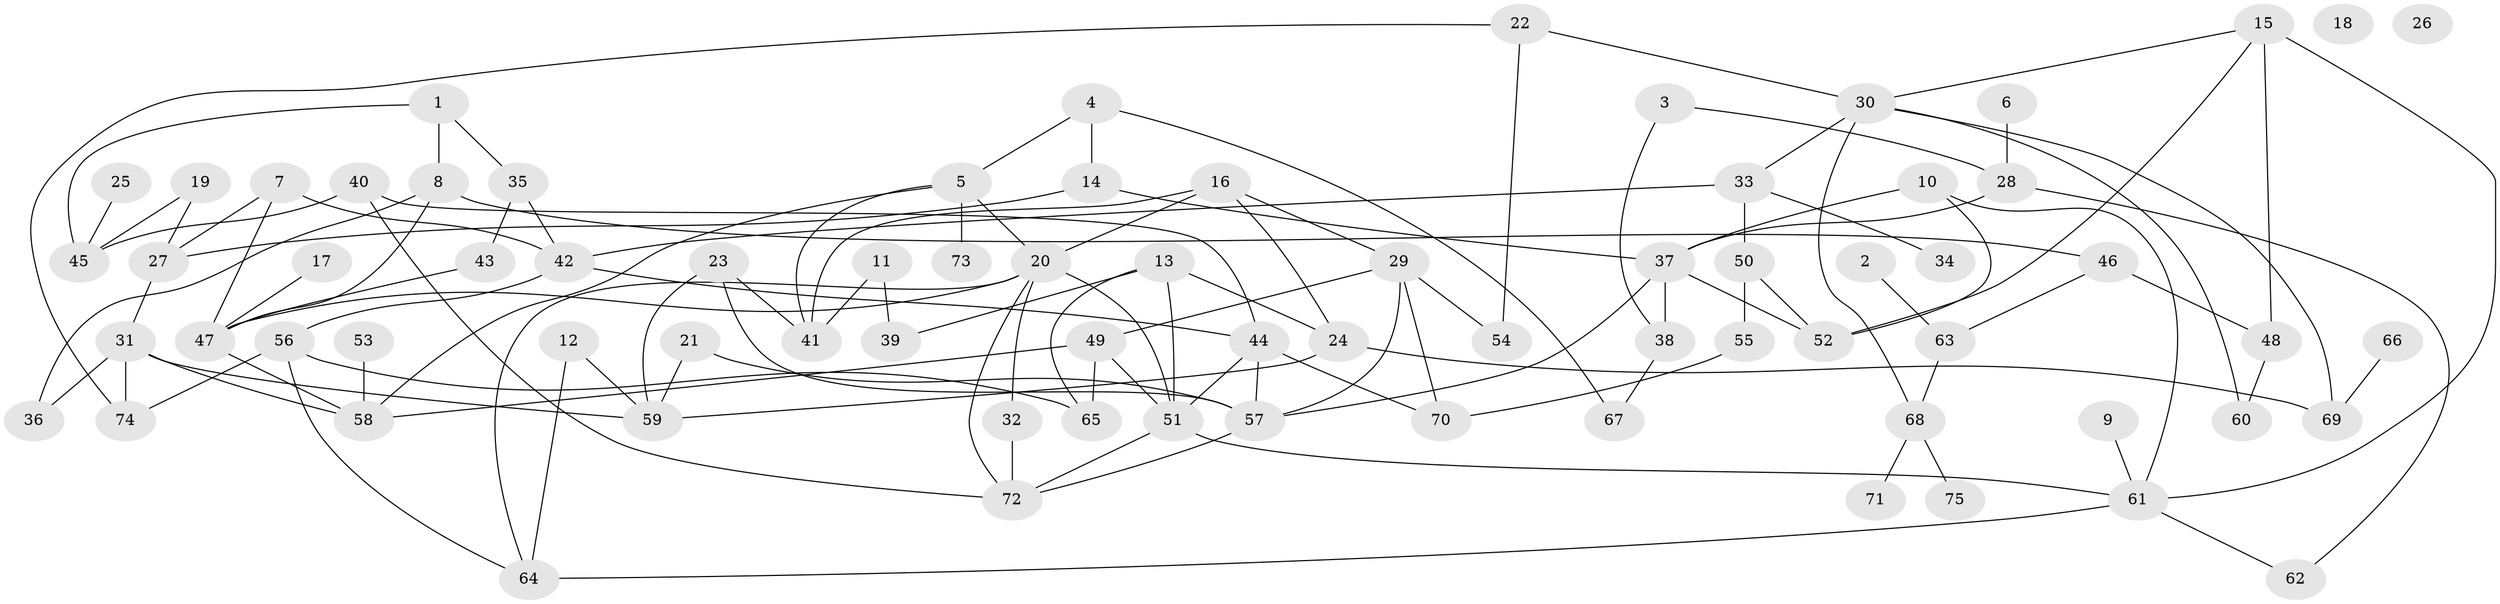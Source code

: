 // coarse degree distribution, {3: 0.29411764705882354, 5: 0.09803921568627451, 2: 0.13725490196078433, 10: 0.058823529411764705, 6: 0.058823529411764705, 1: 0.19607843137254902, 7: 0.0392156862745098, 4: 0.11764705882352941}
// Generated by graph-tools (version 1.1) at 2025/48/03/04/25 22:48:15]
// undirected, 75 vertices, 118 edges
graph export_dot {
  node [color=gray90,style=filled];
  1;
  2;
  3;
  4;
  5;
  6;
  7;
  8;
  9;
  10;
  11;
  12;
  13;
  14;
  15;
  16;
  17;
  18;
  19;
  20;
  21;
  22;
  23;
  24;
  25;
  26;
  27;
  28;
  29;
  30;
  31;
  32;
  33;
  34;
  35;
  36;
  37;
  38;
  39;
  40;
  41;
  42;
  43;
  44;
  45;
  46;
  47;
  48;
  49;
  50;
  51;
  52;
  53;
  54;
  55;
  56;
  57;
  58;
  59;
  60;
  61;
  62;
  63;
  64;
  65;
  66;
  67;
  68;
  69;
  70;
  71;
  72;
  73;
  74;
  75;
  1 -- 8;
  1 -- 35;
  1 -- 45;
  2 -- 63;
  3 -- 28;
  3 -- 38;
  4 -- 5;
  4 -- 14;
  4 -- 67;
  5 -- 20;
  5 -- 41;
  5 -- 58;
  5 -- 73;
  6 -- 28;
  7 -- 27;
  7 -- 42;
  7 -- 47;
  8 -- 36;
  8 -- 46;
  8 -- 47;
  9 -- 61;
  10 -- 37;
  10 -- 52;
  10 -- 61;
  11 -- 39;
  11 -- 41;
  12 -- 59;
  12 -- 64;
  13 -- 24;
  13 -- 39;
  13 -- 51;
  13 -- 65;
  14 -- 27;
  14 -- 37;
  15 -- 30;
  15 -- 48;
  15 -- 52;
  15 -- 61;
  16 -- 20;
  16 -- 24;
  16 -- 29;
  16 -- 41;
  17 -- 47;
  19 -- 27;
  19 -- 45;
  20 -- 32;
  20 -- 47;
  20 -- 51;
  20 -- 64;
  20 -- 72;
  21 -- 57;
  21 -- 59;
  22 -- 30;
  22 -- 54;
  22 -- 74;
  23 -- 41;
  23 -- 57;
  23 -- 59;
  24 -- 59;
  24 -- 69;
  25 -- 45;
  27 -- 31;
  28 -- 37;
  28 -- 62;
  29 -- 49;
  29 -- 54;
  29 -- 57;
  29 -- 70;
  30 -- 33;
  30 -- 60;
  30 -- 68;
  30 -- 69;
  31 -- 36;
  31 -- 58;
  31 -- 59;
  31 -- 74;
  32 -- 72;
  33 -- 34;
  33 -- 42;
  33 -- 50;
  35 -- 42;
  35 -- 43;
  37 -- 38;
  37 -- 52;
  37 -- 57;
  38 -- 67;
  40 -- 44;
  40 -- 45;
  40 -- 72;
  42 -- 44;
  42 -- 56;
  43 -- 47;
  44 -- 51;
  44 -- 57;
  44 -- 70;
  46 -- 48;
  46 -- 63;
  47 -- 58;
  48 -- 60;
  49 -- 51;
  49 -- 58;
  49 -- 65;
  50 -- 52;
  50 -- 55;
  51 -- 61;
  51 -- 72;
  53 -- 58;
  55 -- 70;
  56 -- 64;
  56 -- 65;
  56 -- 74;
  57 -- 72;
  61 -- 62;
  61 -- 64;
  63 -- 68;
  66 -- 69;
  68 -- 71;
  68 -- 75;
}
